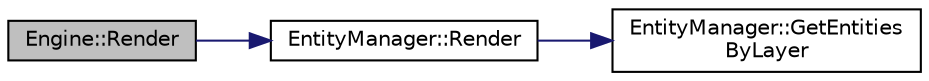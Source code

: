 digraph "Engine::Render"
{
  edge [fontname="Helvetica",fontsize="10",labelfontname="Helvetica",labelfontsize="10"];
  node [fontname="Helvetica",fontsize="10",shape=record];
  rankdir="LR";
  Node1 [label="Engine::Render",height=0.2,width=0.4,color="black", fillcolor="grey75", style="filled", fontcolor="black"];
  Node1 -> Node2 [color="midnightblue",fontsize="10",style="solid",fontname="Helvetica"];
  Node2 [label="EntityManager::Render",height=0.2,width=0.4,color="black", fillcolor="white", style="filled",URL="$class_entity_manager.html#ad8bac9ea131d6b9dae9311dbc701d9ab"];
  Node2 -> Node3 [color="midnightblue",fontsize="10",style="solid",fontname="Helvetica"];
  Node3 [label="EntityManager::GetEntities\lByLayer",height=0.2,width=0.4,color="black", fillcolor="white", style="filled",URL="$class_entity_manager.html#a044b3d15bac11faadff831c80db0a8f5"];
}
